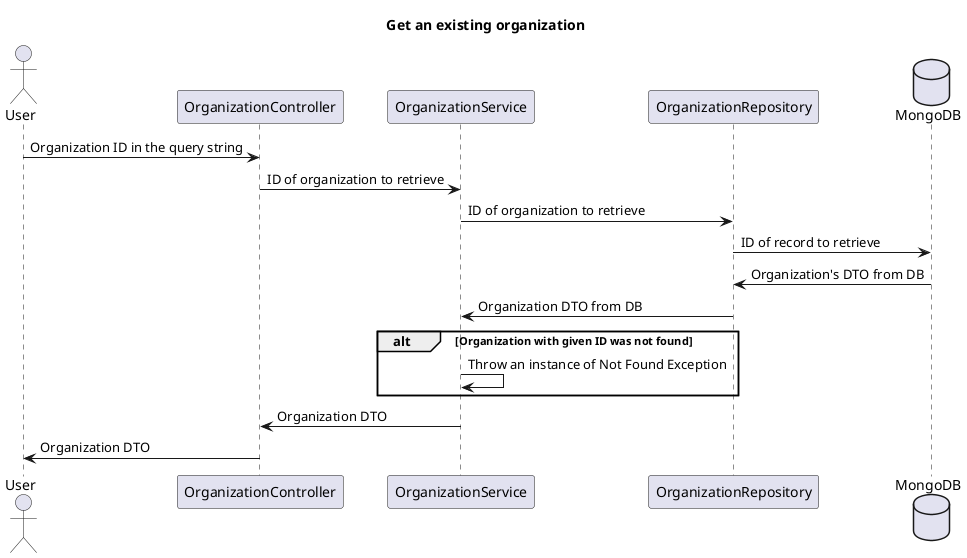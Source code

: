 @startuml Get an existing organization
    title Get an existing organization

    actor User as user
    participant OrganizationController as organizationController
    participant OrganizationService as organizationService
    participant OrganizationRepository as organizationRepository
    database MongoDB as db

    user -> organizationController: Organization ID in the query string
        organizationController -> organizationService: ID of organization to retrieve

            organizationService -> organizationRepository: ID of organization to retrieve
                organizationRepository -> db: ID of record to retrieve
                db -> organizationRepository: Organization's DTO from DB
            organizationRepository -> organizationService: Organization DTO from DB

            alt Organization with given ID was not found
                organizationService -> organizationService: Throw an instance of Not Found Exception
            end 

        organizationService -> organizationController: Organization DTO
    organizationController -> user: Organization DTO
@enduml